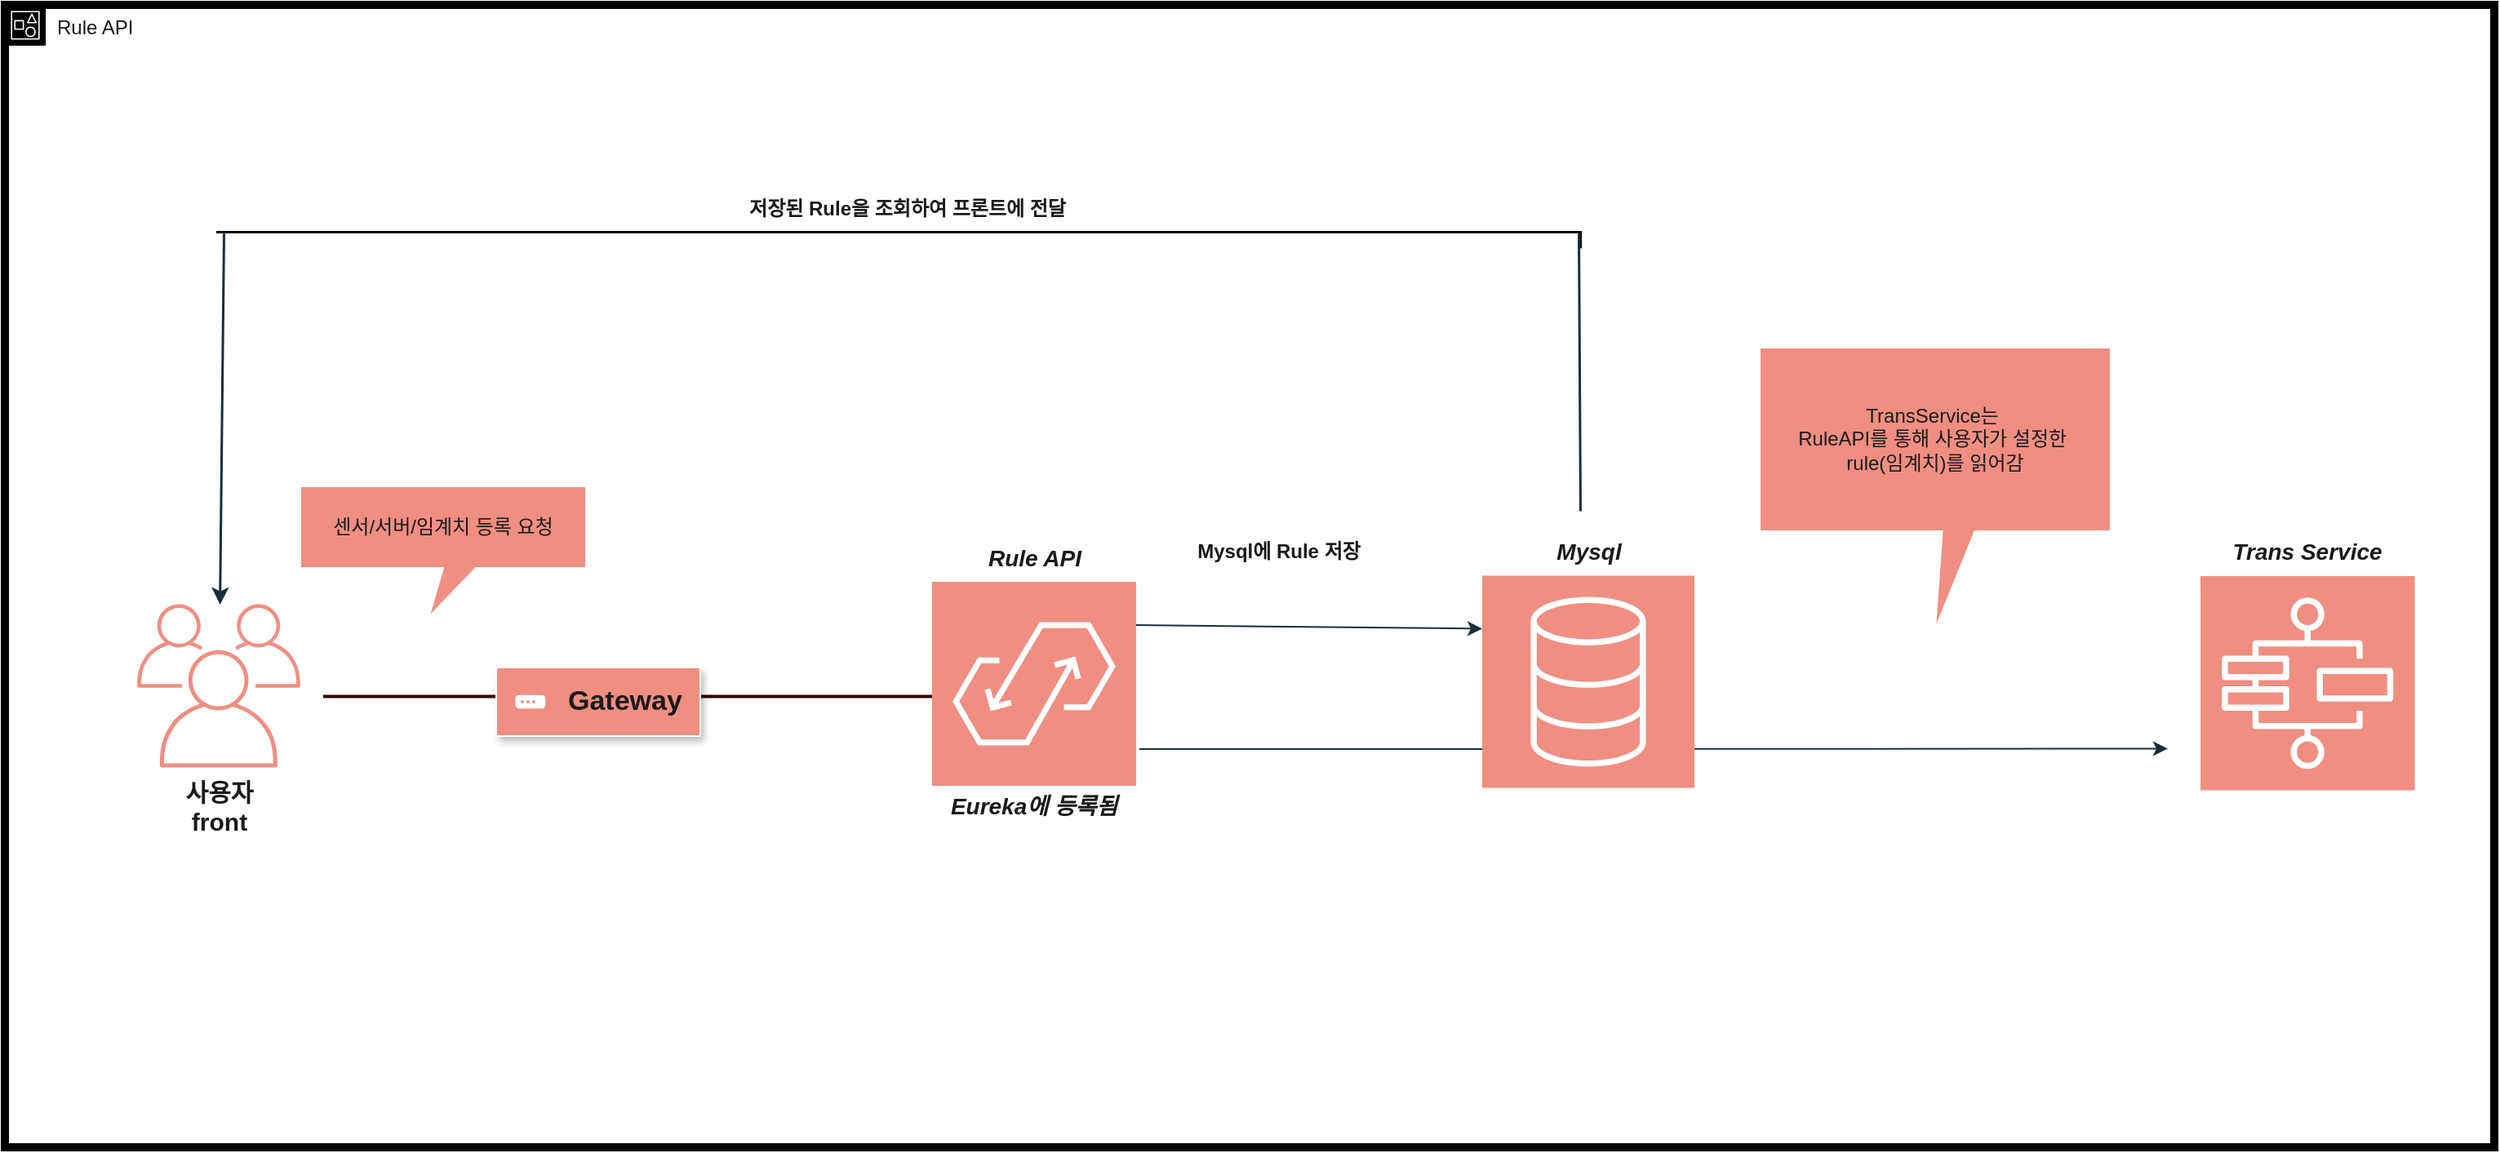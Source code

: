 <mxfile version="27.0.5" pages="2">
  <diagram id="6_MRbrQv16TPBseHlP9C" name="페이지-1">
    <mxGraphModel dx="1548" dy="1782" grid="1" gridSize="10" guides="1" tooltips="1" connect="1" arrows="1" fold="1" page="1" pageScale="1" pageWidth="1600" pageHeight="900" math="0" shadow="0">
      <root>
        <mxCell id="0" />
        <mxCell id="1" parent="0" />
        <mxCell id="sI1st9zM_oRKqp5dQTi6-2" value="Rule API" style="points=[[0,0],[0.25,0],[0.5,0],[0.75,0],[1,0],[1,0.25],[1,0.5],[1,0.75],[1,1],[0.75,1],[0.5,1],[0.25,1],[0,1],[0,0.75],[0,0.5],[0,0.25]];outlineConnect=0;html=1;whiteSpace=wrap;fontSize=12;fontStyle=0;container=1;pointerEvents=0;collapsible=0;recursiveResize=0;shape=mxgraph.aws4.group;grIcon=mxgraph.aws4.group_account;strokeColor=#000000;fillColor=none;verticalAlign=top;align=left;spacingLeft=30;fontColor=#1A1A1A;dashed=0;labelBackgroundColor=none;strokeWidth=5;" vertex="1" parent="1">
          <mxGeometry x="45" y="-770" width="1525" height="700" as="geometry" />
        </mxCell>
        <mxCell id="sI1st9zM_oRKqp5dQTi6-6" value="&lt;b&gt;&lt;font style=&quot;font-size: 15px;&quot;&gt;사용자&lt;br&gt;&lt;/font&gt;&lt;/b&gt;&lt;div&gt;&lt;b&gt;&lt;font style=&quot;font-size: 15px;&quot;&gt;front&lt;/font&gt;&lt;/b&gt;&lt;/div&gt;" style="sketch=0;outlineConnect=0;fontColor=#1A1A1A;strokeColor=none;fillColor=#F08E81;dashed=0;verticalLabelPosition=bottom;verticalAlign=top;align=center;html=1;fontSize=12;fontStyle=0;aspect=fixed;shape=mxgraph.aws4.illustration_users;pointerEvents=1;labelBackgroundColor=none;" vertex="1" parent="sI1st9zM_oRKqp5dQTi6-2">
          <mxGeometry x="81" y="367.25" width="100" height="100" as="geometry" />
        </mxCell>
        <mxCell id="RRJUKaXo5ImgAqwBO_Rm-33" value="TransService는&amp;nbsp;&lt;br&gt;RuleAPI를 통해 사용자가 설정한&amp;nbsp;&lt;div&gt;rule(임계치)를 읽어감&lt;/div&gt;" style="shape=callout;whiteSpace=wrap;html=1;perimeter=calloutPerimeter;size=60;position=0.52;labelBackgroundColor=none;fillColor=#F08E81;strokeColor=#FFFFFF;fontColor=#1A1A1A;" parent="sI1st9zM_oRKqp5dQTi6-2" vertex="1">
          <mxGeometry x="1075" y="210" width="215" height="172.5" as="geometry" />
        </mxCell>
        <mxCell id="sI1st9zM_oRKqp5dQTi6-14" value="" style="endArrow=classic;html=1;rounded=0;fontStyle=1;exitX=0;exitY=0.5;exitDx=0;exitDy=0;exitPerimeter=0;labelBackgroundColor=none;strokeColor=#182E3E;fontColor=default;entryX=0;entryY=0.25;entryDx=0;entryDy=0;entryPerimeter=0;" edge="1" parent="sI1st9zM_oRKqp5dQTi6-2" target="sI1st9zM_oRKqp5dQTi6-33">
          <mxGeometry width="50" height="50" relative="1" as="geometry">
            <mxPoint x="691.5" y="380.0" as="sourcePoint" />
            <mxPoint x="868" y="380.0" as="targetPoint" />
          </mxGeometry>
        </mxCell>
        <mxCell id="sI1st9zM_oRKqp5dQTi6-15" value="" style="endArrow=classic;html=1;rounded=0;fontStyle=1;labelBackgroundColor=none;strokeColor=#182E3E;fontColor=default;entryX=0.076;entryY=0.695;entryDx=0;entryDy=0;entryPerimeter=0;" edge="1" parent="sI1st9zM_oRKqp5dQTi6-2">
          <mxGeometry width="50" height="50" relative="1" as="geometry">
            <mxPoint x="695" y="456" as="sourcePoint" />
            <mxPoint x="1324.975" y="455.719" as="targetPoint" />
            <Array as="points">
              <mxPoint x="745" y="456" />
              <mxPoint x="845" y="456" />
            </Array>
          </mxGeometry>
        </mxCell>
        <mxCell id="sI1st9zM_oRKqp5dQTi6-19" value="" style="line;strokeWidth=2;html=1;labelBackgroundColor=none;fillColor=#F08E81;strokeColor=#330000;fontColor=#1A1A1A;" vertex="1" parent="sI1st9zM_oRKqp5dQTi6-2">
          <mxGeometry x="195" y="418.75" width="375" height="10" as="geometry" />
        </mxCell>
        <mxCell id="RRJUKaXo5ImgAqwBO_Rm-9" value="" style="strokeColor=#FFFFFF;shadow=1;strokeWidth=1;rounded=1;absoluteArcSize=1;arcSize=2;labelBackgroundColor=none;fillColor=#F08E81;fontColor=#1A1A1A;" parent="sI1st9zM_oRKqp5dQTi6-2" vertex="1">
          <mxGeometry x="301" y="406" width="125" height="42" as="geometry" />
        </mxCell>
        <mxCell id="RRJUKaXo5ImgAqwBO_Rm-10" value="&lt;font style=&quot;font-size: 17px;&quot;&gt;&lt;b style=&quot;&quot;&gt;Gateway&lt;/b&gt;&lt;/font&gt;" style="sketch=0;dashed=0;connectable=0;html=1;fillColor=#F08E81;strokeColor=none;shape=mxgraph.gcp2.gateway;part=1;labelPosition=right;verticalLabelPosition=middle;align=left;verticalAlign=middle;spacingLeft=5;fontSize=12;labelBackgroundColor=none;fontColor=#1A1A1A;" parent="RRJUKaXo5ImgAqwBO_Rm-9" vertex="1">
          <mxGeometry y="0.5" width="32" height="32" relative="1" as="geometry">
            <mxPoint x="5" y="-16" as="offset" />
          </mxGeometry>
        </mxCell>
        <mxCell id="sI1st9zM_oRKqp5dQTi6-20" value="&lt;div&gt;센서/서버/임계치 등록 요청&lt;/div&gt;" style="shape=callout;whiteSpace=wrap;html=1;perimeter=calloutPerimeter;position2=0.45;labelBackgroundColor=none;fillColor=#F08E81;strokeColor=#FFFFFF;fontColor=#1A1A1A;" vertex="1" parent="sI1st9zM_oRKqp5dQTi6-2">
          <mxGeometry x="181" y="295" width="175" height="80" as="geometry" />
        </mxCell>
        <mxCell id="sI1st9zM_oRKqp5dQTi6-21" value="Mysql에 Rule 저장" style="text;html=1;align=center;verticalAlign=middle;whiteSpace=wrap;rounded=0;fontStyle=1;labelBackgroundColor=none;fontColor=#1A1A1A;" vertex="1" parent="sI1st9zM_oRKqp5dQTi6-2">
          <mxGeometry x="693" y="320" width="175" height="30" as="geometry" />
        </mxCell>
        <mxCell id="sI1st9zM_oRKqp5dQTi6-25" value="저장된 Rule을 조회하여 프론트에 전달" style="text;html=1;align=center;verticalAlign=middle;whiteSpace=wrap;rounded=0;fontStyle=1;labelBackgroundColor=none;fontColor=#1A1A1A;" vertex="1" parent="sI1st9zM_oRKqp5dQTi6-2">
          <mxGeometry x="432.5" y="110" width="240" height="30" as="geometry" />
        </mxCell>
        <mxCell id="sI1st9zM_oRKqp5dQTi6-27" value="" style="sketch=0;points=[[0,0,0],[0.25,0,0],[0.5,0,0],[0.75,0,0],[1,0,0],[0,1,0],[0.25,1,0],[0.5,1,0],[0.75,1,0],[1,1,0],[0,0.25,0],[0,0.5,0],[0,0.75,0],[1,0.25,0],[1,0.5,0],[1,0.75,0]];outlineConnect=0;fontColor=#1A1A1A;fillColor=#F08E81;strokeColor=#FFFFFF;dashed=0;verticalLabelPosition=bottom;verticalAlign=top;align=center;html=1;fontSize=12;fontStyle=0;aspect=fixed;shape=mxgraph.aws4.resourceIcon;resIcon=mxgraph.aws4.step_functions;labelBackgroundColor=none;" vertex="1" parent="sI1st9zM_oRKqp5dQTi6-2">
          <mxGeometry x="1345" y="350" width="131.25" height="131.25" as="geometry" />
        </mxCell>
        <mxCell id="sI1st9zM_oRKqp5dQTi6-28" value="&lt;span style=&quot;font-size: 14px;&quot;&gt;&lt;b&gt;&lt;i&gt;Trans Service&lt;/i&gt;&lt;/b&gt;&lt;/span&gt;" style="text;html=1;align=center;verticalAlign=middle;whiteSpace=wrap;rounded=0;labelBackgroundColor=none;fontColor=#1A1A1A;" vertex="1" parent="sI1st9zM_oRKqp5dQTi6-2">
          <mxGeometry x="1358.12" y="320" width="105" height="30" as="geometry" />
        </mxCell>
        <mxCell id="sI1st9zM_oRKqp5dQTi6-31" value="" style="group;labelBackgroundColor=none;fontColor=#1A1A1A;" vertex="1" connectable="0" parent="sI1st9zM_oRKqp5dQTi6-2">
          <mxGeometry x="568" y="323.5" width="125" height="182.5" as="geometry" />
        </mxCell>
        <mxCell id="sI1st9zM_oRKqp5dQTi6-8" value="" style="sketch=0;points=[[0,0,0],[0.25,0,0],[0.5,0,0],[0.75,0,0],[1,0,0],[0,1,0],[0.25,1,0],[0.5,1,0],[0.75,1,0],[1,1,0],[0,0.25,0],[0,0.5,0],[0,0.75,0],[1,0.25,0],[1,0.5,0],[1,0.75,0]];outlineConnect=0;fontColor=#1A1A1A;fillColor=#F08E81;strokeColor=#FFFFFF;dashed=0;verticalLabelPosition=bottom;verticalAlign=top;align=center;html=1;fontSize=12;fontStyle=0;aspect=fixed;shape=mxgraph.aws4.resourceIcon;resIcon=mxgraph.aws4.appflow;labelBackgroundColor=none;" vertex="1" parent="sI1st9zM_oRKqp5dQTi6-31">
          <mxGeometry y="30" width="125" height="125" as="geometry" />
        </mxCell>
        <mxCell id="sI1st9zM_oRKqp5dQTi6-11" value="&lt;font style=&quot;font-size: 14px;&quot;&gt;&lt;b&gt;&lt;i&gt;Rule API&lt;/i&gt;&lt;/b&gt;&lt;/font&gt;" style="text;html=1;align=center;verticalAlign=middle;whiteSpace=wrap;rounded=0;labelBackgroundColor=none;fontColor=#1A1A1A;" vertex="1" parent="sI1st9zM_oRKqp5dQTi6-31">
          <mxGeometry x="32.5" width="60" height="30" as="geometry" />
        </mxCell>
        <mxCell id="sI1st9zM_oRKqp5dQTi6-17" value="&lt;font style=&quot;font-size: 14px;&quot;&gt;&lt;b&gt;&lt;i&gt;Eureka에 등록됨&lt;/i&gt;&lt;/b&gt;&lt;/font&gt;" style="text;html=1;align=center;verticalAlign=middle;whiteSpace=wrap;rounded=0;labelBackgroundColor=none;fontColor=#1A1A1A;" vertex="1" parent="sI1st9zM_oRKqp5dQTi6-31">
          <mxGeometry x="2.25" y="152.5" width="120.5" height="30" as="geometry" />
        </mxCell>
        <mxCell id="sI1st9zM_oRKqp5dQTi6-23" value="" style="shape=partialRectangle;whiteSpace=wrap;html=1;top=0;left=0;fillColor=none;direction=west;rotation=0;flipV=0;flipH=1;labelBackgroundColor=none;strokeColor=#000000;fontColor=#1A1A1A;strokeWidth=1.5;" vertex="1" parent="sI1st9zM_oRKqp5dQTi6-2">
          <mxGeometry x="130" y="139" width="835" height="9.099" as="geometry" />
        </mxCell>
        <mxCell id="sI1st9zM_oRKqp5dQTi6-24" value="" style="endArrow=classic;html=1;rounded=0;labelBackgroundColor=none;strokeColor=#182E3E;fontColor=default;strokeWidth=1.5;" edge="1" parent="sI1st9zM_oRKqp5dQTi6-2" target="sI1st9zM_oRKqp5dQTi6-6">
          <mxGeometry width="50" height="50" relative="1" as="geometry">
            <mxPoint x="134" y="139.91" as="sourcePoint" />
            <mxPoint x="134" y="240" as="targetPoint" />
          </mxGeometry>
        </mxCell>
        <mxCell id="sI1st9zM_oRKqp5dQTi6-26" value="" style="endArrow=none;html=1;rounded=0;labelBackgroundColor=none;strokeColor=#182E3E;fontColor=default;strokeWidth=1.5;" edge="1" parent="sI1st9zM_oRKqp5dQTi6-2">
          <mxGeometry width="50" height="50" relative="1" as="geometry">
            <mxPoint x="965" y="310" as="sourcePoint" />
            <mxPoint x="964" y="139.91" as="targetPoint" />
          </mxGeometry>
        </mxCell>
        <mxCell id="sI1st9zM_oRKqp5dQTi6-33" value="" style="sketch=0;points=[[0,0,0],[0.25,0,0],[0.5,0,0],[0.75,0,0],[1,0,0],[0,1,0],[0.25,1,0],[0.5,1,0],[0.75,1,0],[1,1,0],[0,0.25,0],[0,0.5,0],[0,0.75,0],[1,0.25,0],[1,0.5,0],[1,0.75,0]];outlineConnect=0;fontColor=#1A1A1A;fillColor=#F08E81;strokeColor=#FFFFFF;dashed=0;verticalLabelPosition=bottom;verticalAlign=top;align=center;html=1;fontSize=12;fontStyle=0;aspect=fixed;shape=mxgraph.aws4.resourceIcon;resIcon=mxgraph.aws4.database;labelBackgroundColor=none;" vertex="1" parent="sI1st9zM_oRKqp5dQTi6-2">
          <mxGeometry x="905" y="349.75" width="130" height="130" as="geometry" />
        </mxCell>
        <mxCell id="sI1st9zM_oRKqp5dQTi6-34" value="&lt;span style=&quot;font-size: 14px;&quot;&gt;&lt;b&gt;&lt;i&gt;Mysql&lt;/i&gt;&lt;/b&gt;&lt;/span&gt;" style="text;html=1;align=center;verticalAlign=middle;whiteSpace=wrap;rounded=0;labelBackgroundColor=none;fontColor=#1A1A1A;" vertex="1" parent="sI1st9zM_oRKqp5dQTi6-2">
          <mxGeometry x="917.5" y="319.75" width="105" height="30" as="geometry" />
        </mxCell>
      </root>
    </mxGraphModel>
  </diagram>
  <diagram id="CP0bB8eCwoU1HDuIV52f" name="Page-2">
    <mxGraphModel dx="1191" dy="784" grid="1" gridSize="10" guides="1" tooltips="1" connect="1" arrows="1" fold="1" page="1" pageScale="1" pageWidth="1600" pageHeight="900" math="0" shadow="0">
      <root>
        <mxCell id="0" />
        <mxCell id="1" parent="0" />
      </root>
    </mxGraphModel>
  </diagram>
</mxfile>
